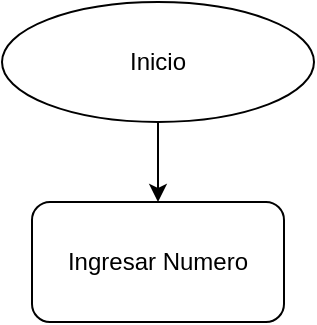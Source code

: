 <mxfile version="26.0.13">
  <diagram name="Página-1" id="d4MDyCjuay_kf09EfJxL">
    <mxGraphModel dx="1341" dy="759" grid="1" gridSize="10" guides="1" tooltips="1" connect="1" arrows="1" fold="1" page="1" pageScale="1" pageWidth="827" pageHeight="1169" math="0" shadow="0">
      <root>
        <mxCell id="0" />
        <mxCell id="1" parent="0" />
        <mxCell id="ODquyuXMhCRUw1BkOLDp-3" style="edgeStyle=orthogonalEdgeStyle;rounded=0;orthogonalLoop=1;jettySize=auto;html=1;entryX=0.5;entryY=0;entryDx=0;entryDy=0;" edge="1" parent="1" source="ODquyuXMhCRUw1BkOLDp-1" target="ODquyuXMhCRUw1BkOLDp-2">
          <mxGeometry relative="1" as="geometry" />
        </mxCell>
        <mxCell id="ODquyuXMhCRUw1BkOLDp-1" value="Inicio" style="ellipse;whiteSpace=wrap;html=1;" vertex="1" parent="1">
          <mxGeometry x="336" y="10" width="156" height="60" as="geometry" />
        </mxCell>
        <mxCell id="ODquyuXMhCRUw1BkOLDp-2" value="Ingresar Numero" style="rounded=1;whiteSpace=wrap;html=1;" vertex="1" parent="1">
          <mxGeometry x="351" y="110" width="126" height="60" as="geometry" />
        </mxCell>
      </root>
    </mxGraphModel>
  </diagram>
</mxfile>

